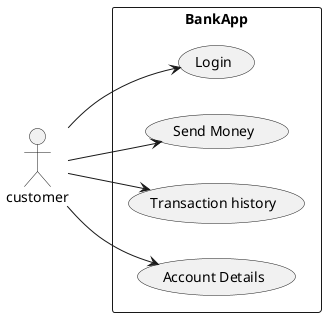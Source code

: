 @startuml
left to right direction
:customer: as cs

rectangle BankApp{
 usecase "Login" as c1
 usecase "Send Money" as c3
 usecase "Transaction history" as c4
 usecase "Account Details" as c5
}
cs-->c1
cs-->c3
cs-->c4
cs-->c5
@enduml
